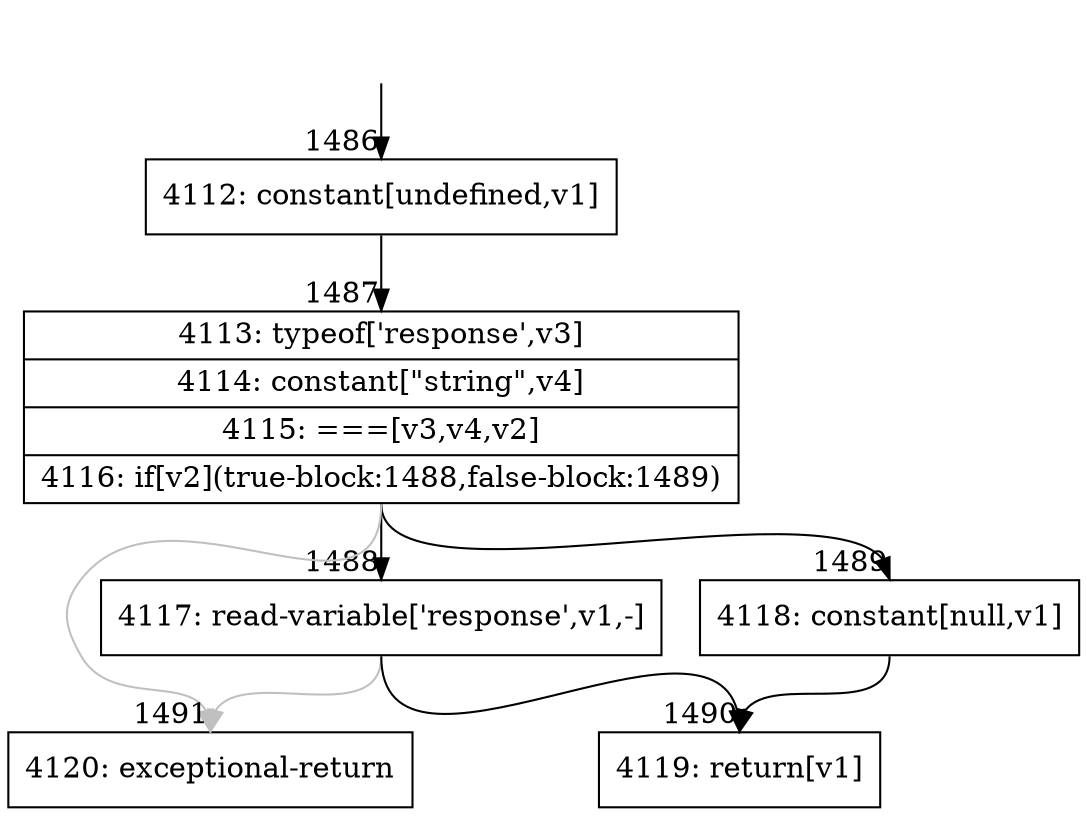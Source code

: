 digraph {
rankdir="TD"
BB_entry138[shape=none,label=""];
BB_entry138 -> BB1486 [tailport=s, headport=n, headlabel="    1486"]
BB1486 [shape=record label="{4112: constant[undefined,v1]}" ] 
BB1486 -> BB1487 [tailport=s, headport=n, headlabel="      1487"]
BB1487 [shape=record label="{4113: typeof['response',v3]|4114: constant[\"string\",v4]|4115: ===[v3,v4,v2]|4116: if[v2](true-block:1488,false-block:1489)}" ] 
BB1487 -> BB1488 [tailport=s, headport=n, headlabel="      1488"]
BB1487 -> BB1489 [tailport=s, headport=n, headlabel="      1489"]
BB1487 -> BB1491 [tailport=s, headport=n, color=gray, headlabel="      1491"]
BB1488 [shape=record label="{4117: read-variable['response',v1,-]}" ] 
BB1488 -> BB1490 [tailport=s, headport=n, headlabel="      1490"]
BB1488 -> BB1491 [tailport=s, headport=n, color=gray]
BB1489 [shape=record label="{4118: constant[null,v1]}" ] 
BB1489 -> BB1490 [tailport=s, headport=n]
BB1490 [shape=record label="{4119: return[v1]}" ] 
BB1491 [shape=record label="{4120: exceptional-return}" ] 
//#$~ 1359
}
